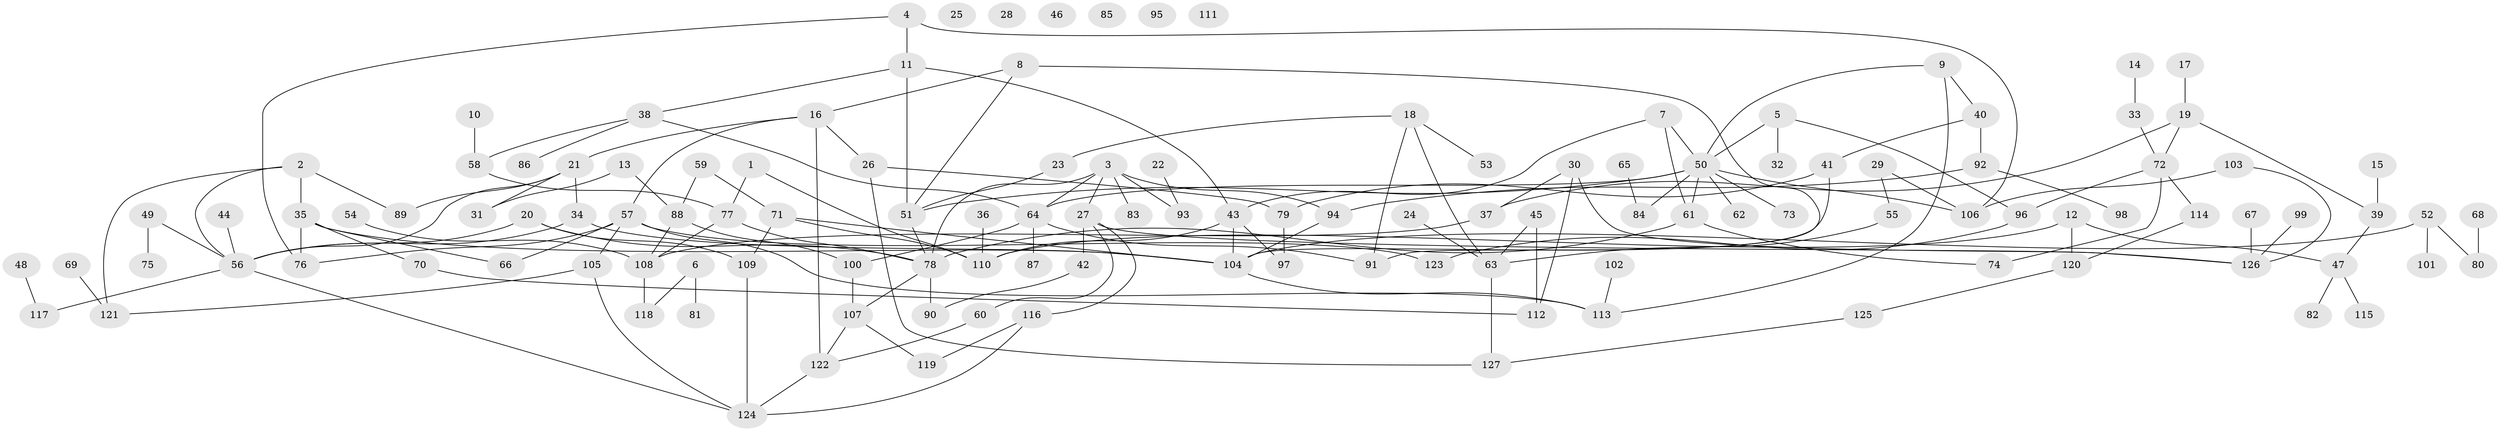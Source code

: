 // coarse degree distribution, {7: 0.10526315789473684, 16: 0.017543859649122806, 10: 0.017543859649122806, 2: 0.14035087719298245, 1: 0.3684210526315789, 5: 0.05263157894736842, 9: 0.017543859649122806, 14: 0.017543859649122806, 4: 0.05263157894736842, 8: 0.03508771929824561, 0: 0.10526315789473684, 6: 0.017543859649122806, 3: 0.05263157894736842}
// Generated by graph-tools (version 1.1) at 2025/16/03/04/25 18:16:30]
// undirected, 127 vertices, 172 edges
graph export_dot {
graph [start="1"]
  node [color=gray90,style=filled];
  1;
  2;
  3;
  4;
  5;
  6;
  7;
  8;
  9;
  10;
  11;
  12;
  13;
  14;
  15;
  16;
  17;
  18;
  19;
  20;
  21;
  22;
  23;
  24;
  25;
  26;
  27;
  28;
  29;
  30;
  31;
  32;
  33;
  34;
  35;
  36;
  37;
  38;
  39;
  40;
  41;
  42;
  43;
  44;
  45;
  46;
  47;
  48;
  49;
  50;
  51;
  52;
  53;
  54;
  55;
  56;
  57;
  58;
  59;
  60;
  61;
  62;
  63;
  64;
  65;
  66;
  67;
  68;
  69;
  70;
  71;
  72;
  73;
  74;
  75;
  76;
  77;
  78;
  79;
  80;
  81;
  82;
  83;
  84;
  85;
  86;
  87;
  88;
  89;
  90;
  91;
  92;
  93;
  94;
  95;
  96;
  97;
  98;
  99;
  100;
  101;
  102;
  103;
  104;
  105;
  106;
  107;
  108;
  109;
  110;
  111;
  112;
  113;
  114;
  115;
  116;
  117;
  118;
  119;
  120;
  121;
  122;
  123;
  124;
  125;
  126;
  127;
  1 -- 77;
  1 -- 110;
  2 -- 35;
  2 -- 56;
  2 -- 89;
  2 -- 121;
  3 -- 27;
  3 -- 64;
  3 -- 78;
  3 -- 83;
  3 -- 93;
  3 -- 94;
  4 -- 11;
  4 -- 76;
  4 -- 106;
  5 -- 32;
  5 -- 50;
  5 -- 96;
  6 -- 81;
  6 -- 118;
  7 -- 43;
  7 -- 50;
  7 -- 61;
  8 -- 16;
  8 -- 51;
  8 -- 91;
  9 -- 40;
  9 -- 50;
  9 -- 113;
  10 -- 58;
  11 -- 38;
  11 -- 43;
  11 -- 51;
  12 -- 47;
  12 -- 110;
  12 -- 120;
  13 -- 31;
  13 -- 88;
  14 -- 33;
  15 -- 39;
  16 -- 21;
  16 -- 26;
  16 -- 57;
  16 -- 122;
  17 -- 19;
  18 -- 23;
  18 -- 53;
  18 -- 63;
  18 -- 91;
  19 -- 37;
  19 -- 39;
  19 -- 72;
  20 -- 56;
  20 -- 78;
  20 -- 109;
  21 -- 31;
  21 -- 34;
  21 -- 56;
  21 -- 89;
  22 -- 93;
  23 -- 51;
  24 -- 63;
  26 -- 79;
  26 -- 127;
  27 -- 42;
  27 -- 60;
  27 -- 116;
  27 -- 126;
  29 -- 55;
  29 -- 106;
  30 -- 37;
  30 -- 112;
  30 -- 126;
  33 -- 72;
  34 -- 56;
  34 -- 104;
  35 -- 66;
  35 -- 70;
  35 -- 76;
  35 -- 104;
  36 -- 110;
  37 -- 108;
  38 -- 58;
  38 -- 64;
  38 -- 86;
  39 -- 47;
  40 -- 41;
  40 -- 92;
  41 -- 79;
  41 -- 104;
  42 -- 90;
  43 -- 97;
  43 -- 104;
  43 -- 110;
  44 -- 56;
  45 -- 63;
  45 -- 112;
  47 -- 82;
  47 -- 115;
  48 -- 117;
  49 -- 56;
  49 -- 75;
  50 -- 51;
  50 -- 61;
  50 -- 62;
  50 -- 64;
  50 -- 73;
  50 -- 84;
  50 -- 106;
  51 -- 78;
  52 -- 80;
  52 -- 101;
  52 -- 104;
  54 -- 108;
  55 -- 63;
  56 -- 117;
  56 -- 124;
  57 -- 66;
  57 -- 76;
  57 -- 105;
  57 -- 113;
  57 -- 123;
  58 -- 77;
  59 -- 71;
  59 -- 88;
  60 -- 122;
  61 -- 74;
  61 -- 78;
  63 -- 127;
  64 -- 87;
  64 -- 91;
  64 -- 100;
  65 -- 84;
  67 -- 126;
  68 -- 80;
  69 -- 121;
  70 -- 112;
  71 -- 104;
  71 -- 109;
  71 -- 110;
  72 -- 74;
  72 -- 96;
  72 -- 114;
  77 -- 78;
  77 -- 108;
  78 -- 90;
  78 -- 107;
  79 -- 97;
  88 -- 100;
  88 -- 108;
  92 -- 94;
  92 -- 98;
  94 -- 104;
  96 -- 123;
  99 -- 126;
  100 -- 107;
  102 -- 113;
  103 -- 106;
  103 -- 126;
  104 -- 113;
  105 -- 121;
  105 -- 124;
  107 -- 119;
  107 -- 122;
  108 -- 118;
  109 -- 124;
  114 -- 120;
  116 -- 119;
  116 -- 124;
  120 -- 125;
  122 -- 124;
  125 -- 127;
}
